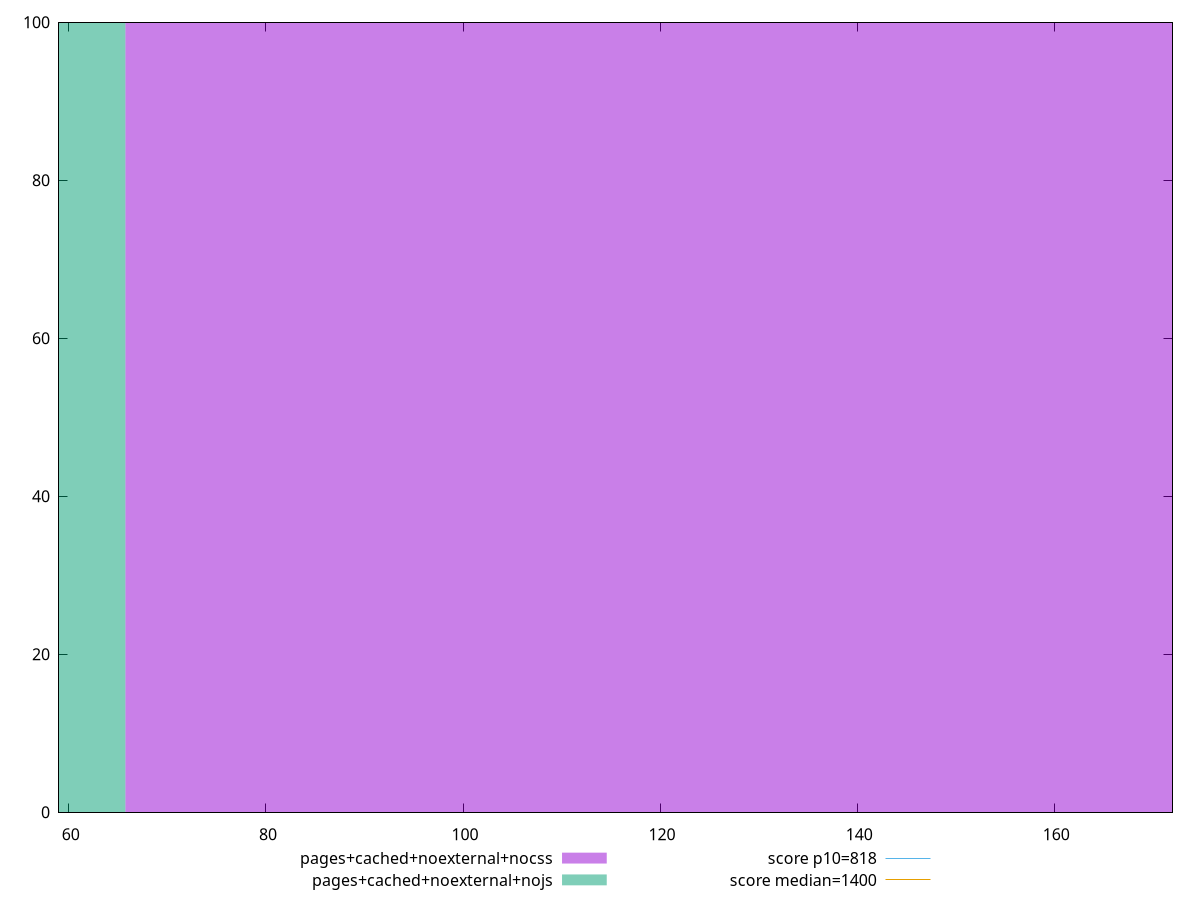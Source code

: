 reset

$pagesCachedNoexternalNocss <<EOF
131.46199612157284 100
EOF

$pagesCachedNoexternalNojs <<EOF
0 100
EOF

set key outside below
set boxwidth 131.46199612157284
set xrange [59:172]
set yrange [0:100]
set style fill transparent solid 0.5 noborder

set parametric
set terminal svg size 640, 500 enhanced background rgb 'white'
set output "report_00007_2020-12-11T15:55:29.892Z/dom-size/comparison/histogram/9_vs_10.svg"

plot $pagesCachedNoexternalNocss title "pages+cached+noexternal+nocss" with boxes, \
     $pagesCachedNoexternalNojs title "pages+cached+noexternal+nojs" with boxes, \
     818,t title "score p10=818", \
     1400,t title "score median=1400"

reset

